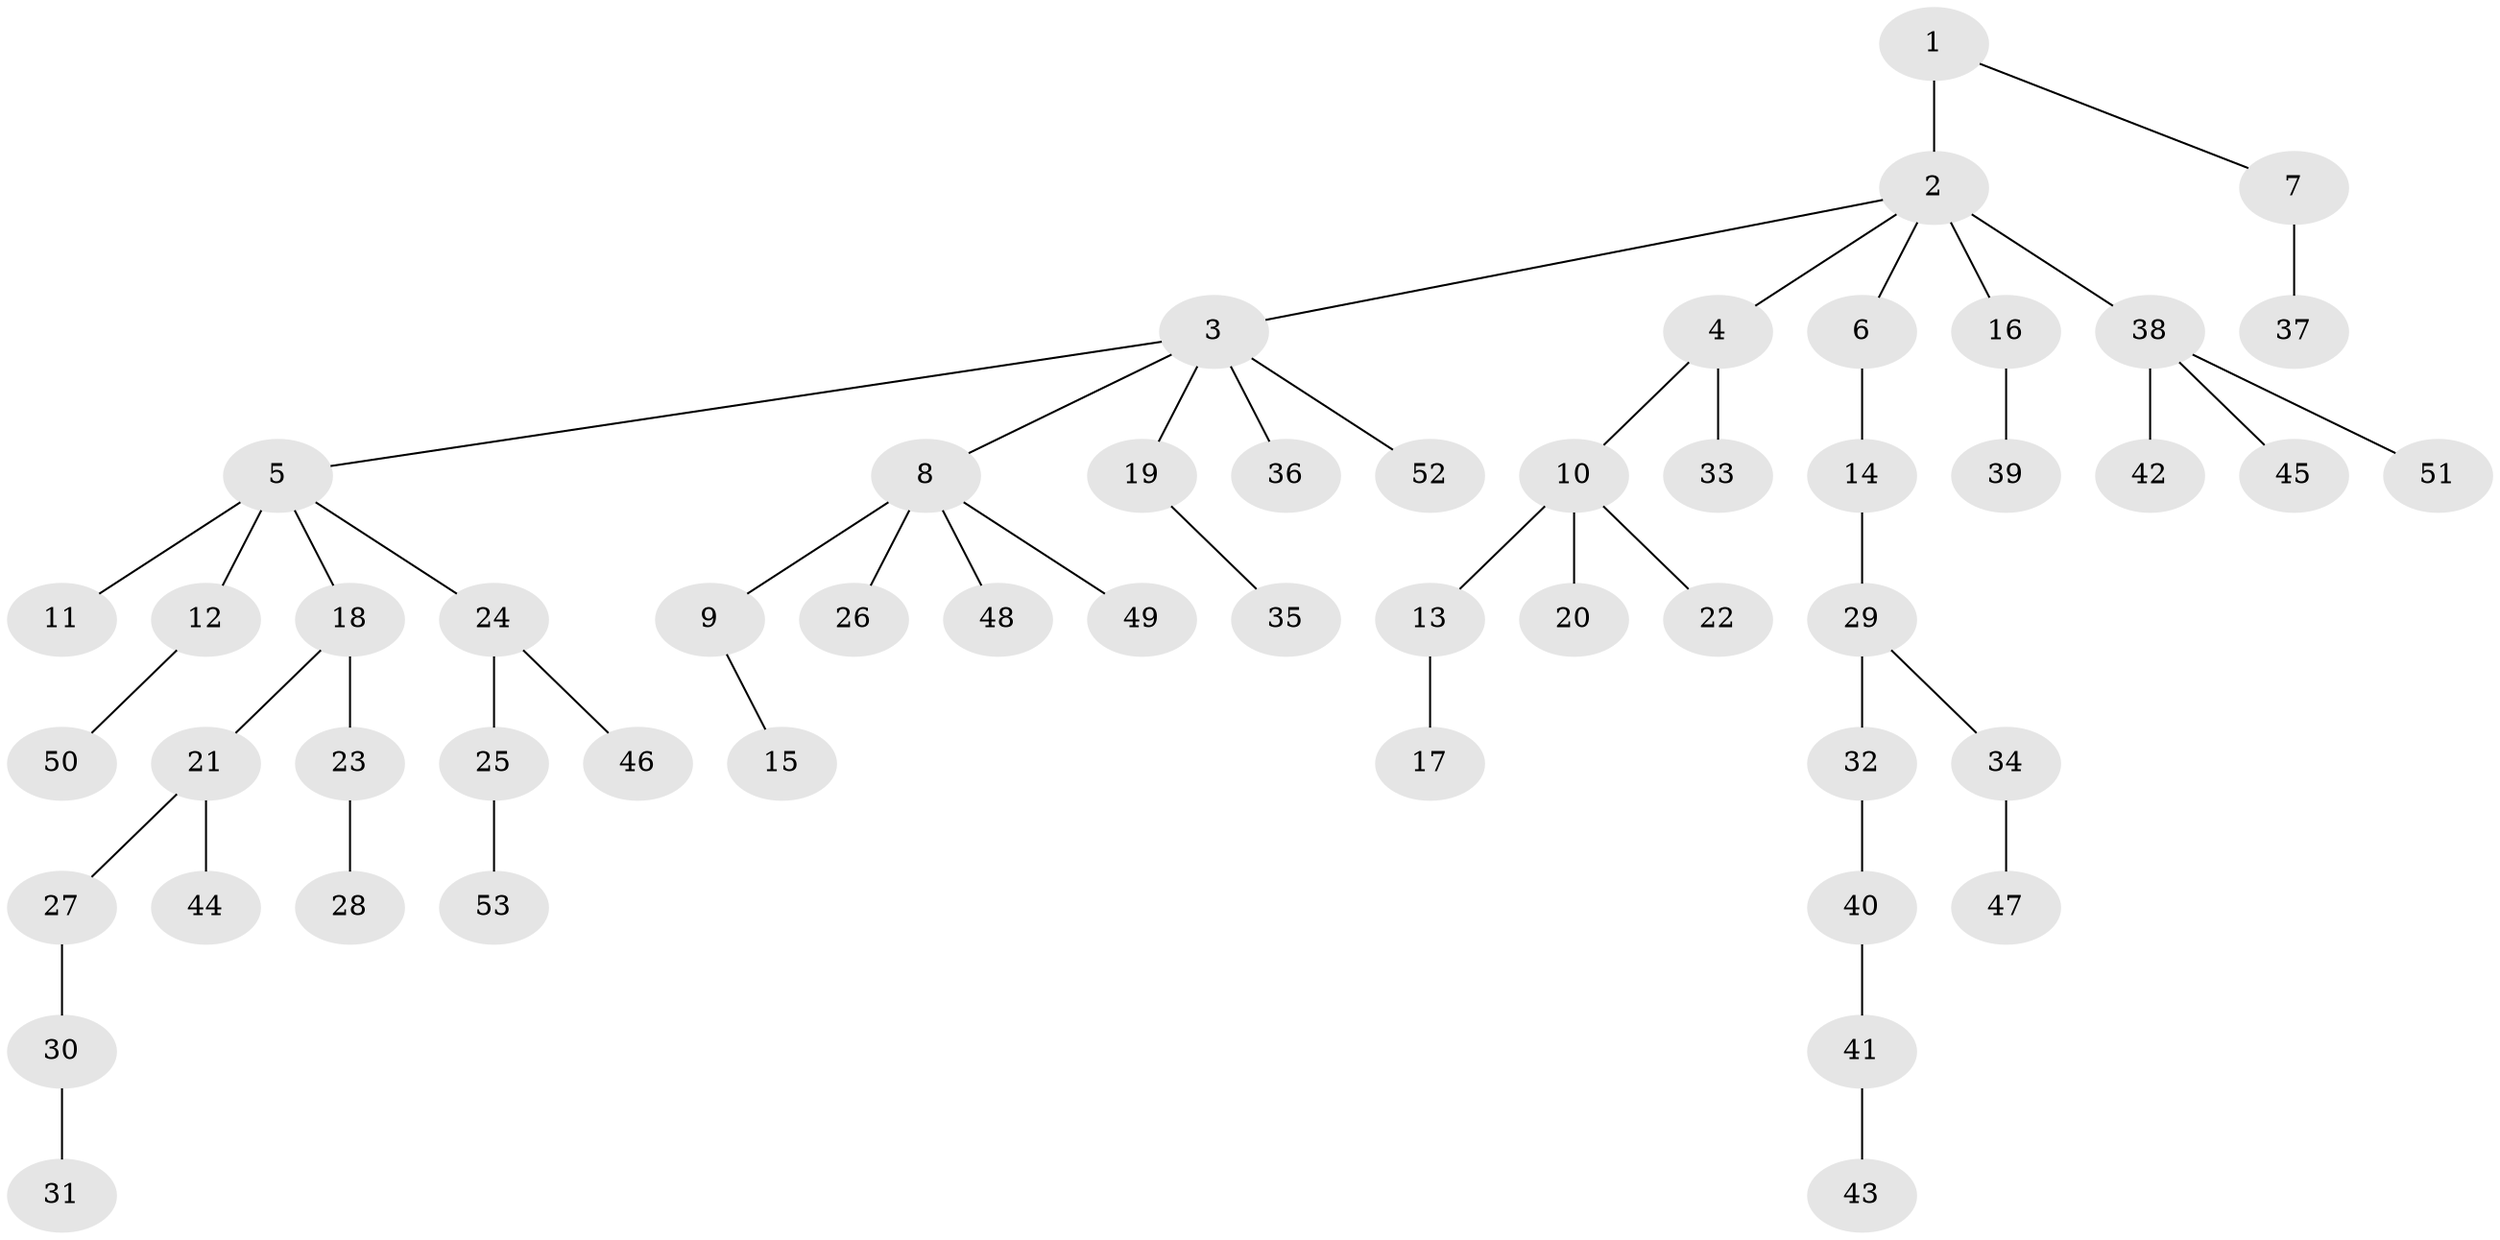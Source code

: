 // original degree distribution, {2: 0.24271844660194175, 8: 0.009708737864077669, 7: 0.009708737864077669, 6: 0.009708737864077669, 5: 0.038834951456310676, 3: 0.11650485436893204, 4: 0.05825242718446602, 1: 0.5145631067961165}
// Generated by graph-tools (version 1.1) at 2025/36/03/09/25 02:36:31]
// undirected, 53 vertices, 52 edges
graph export_dot {
graph [start="1"]
  node [color=gray90,style=filled];
  1;
  2;
  3;
  4;
  5;
  6;
  7;
  8;
  9;
  10;
  11;
  12;
  13;
  14;
  15;
  16;
  17;
  18;
  19;
  20;
  21;
  22;
  23;
  24;
  25;
  26;
  27;
  28;
  29;
  30;
  31;
  32;
  33;
  34;
  35;
  36;
  37;
  38;
  39;
  40;
  41;
  42;
  43;
  44;
  45;
  46;
  47;
  48;
  49;
  50;
  51;
  52;
  53;
  1 -- 2 [weight=2.0];
  1 -- 7 [weight=1.0];
  2 -- 3 [weight=1.0];
  2 -- 4 [weight=1.0];
  2 -- 6 [weight=1.0];
  2 -- 16 [weight=1.0];
  2 -- 38 [weight=1.0];
  3 -- 5 [weight=1.0];
  3 -- 8 [weight=1.0];
  3 -- 19 [weight=1.0];
  3 -- 36 [weight=1.0];
  3 -- 52 [weight=1.0];
  4 -- 10 [weight=1.0];
  4 -- 33 [weight=3.0];
  5 -- 11 [weight=2.0];
  5 -- 12 [weight=1.0];
  5 -- 18 [weight=1.0];
  5 -- 24 [weight=1.0];
  6 -- 14 [weight=1.0];
  7 -- 37 [weight=2.0];
  8 -- 9 [weight=2.0];
  8 -- 26 [weight=1.0];
  8 -- 48 [weight=1.0];
  8 -- 49 [weight=1.0];
  9 -- 15 [weight=1.0];
  10 -- 13 [weight=1.0];
  10 -- 20 [weight=1.0];
  10 -- 22 [weight=1.0];
  12 -- 50 [weight=1.0];
  13 -- 17 [weight=4.0];
  14 -- 29 [weight=1.0];
  16 -- 39 [weight=1.0];
  18 -- 21 [weight=1.0];
  18 -- 23 [weight=2.0];
  19 -- 35 [weight=1.0];
  21 -- 27 [weight=1.0];
  21 -- 44 [weight=1.0];
  23 -- 28 [weight=1.0];
  24 -- 25 [weight=1.0];
  24 -- 46 [weight=1.0];
  25 -- 53 [weight=1.0];
  27 -- 30 [weight=1.0];
  29 -- 32 [weight=2.0];
  29 -- 34 [weight=1.0];
  30 -- 31 [weight=1.0];
  32 -- 40 [weight=1.0];
  34 -- 47 [weight=1.0];
  38 -- 42 [weight=2.0];
  38 -- 45 [weight=1.0];
  38 -- 51 [weight=1.0];
  40 -- 41 [weight=1.0];
  41 -- 43 [weight=1.0];
}
